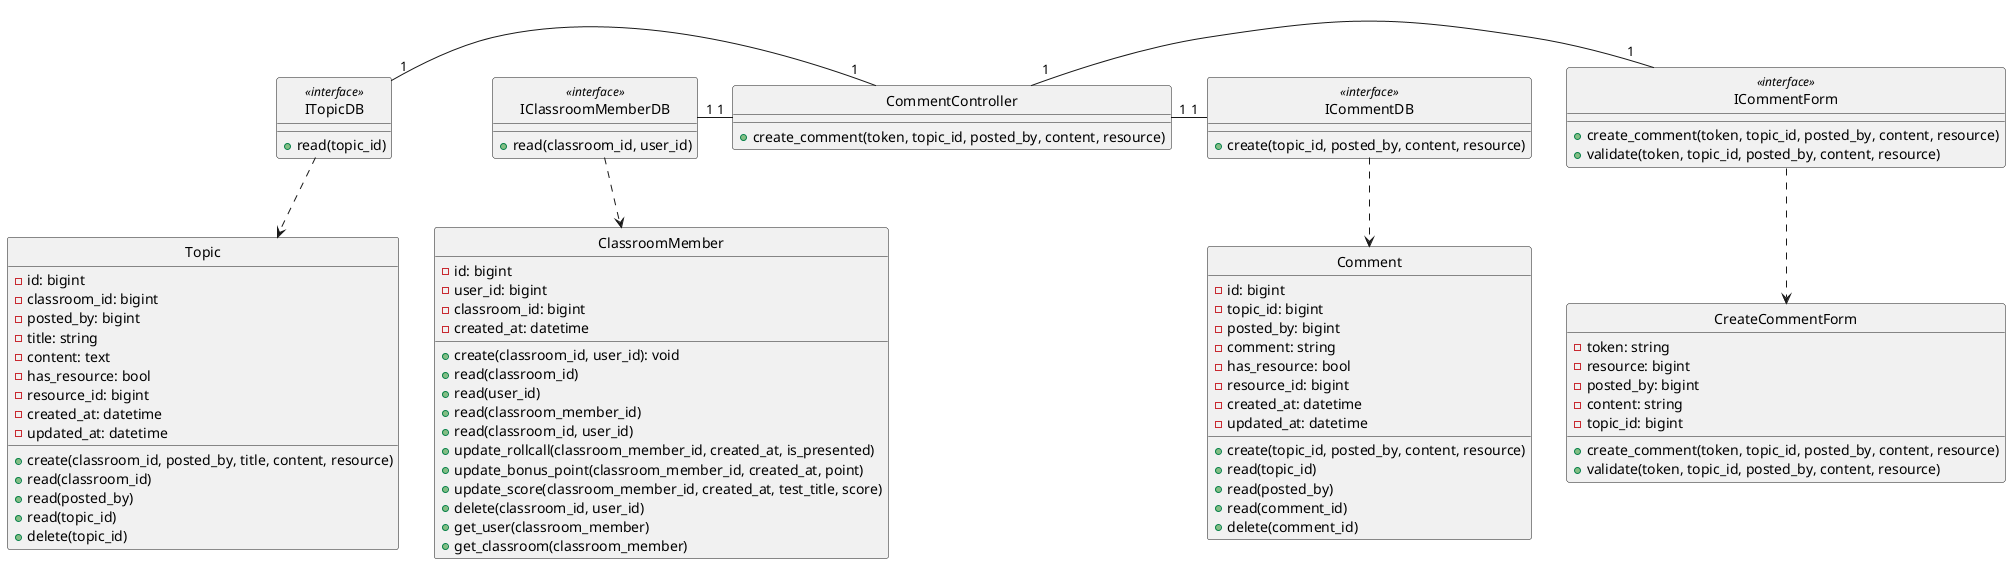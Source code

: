 @startuml createComment

class CreateCommentForm {
    - token: string
    - resource: bigint
    - posted_by: bigint
    - content: string
    - topic_id: bigint

    + create_comment(token, topic_id, posted_by, content, resource)
    + validate(token, topic_id, posted_by, content, resource)
}

class ICommentForm <<interface>> {
    + create_comment(token, topic_id, posted_by, content, resource)
    + validate(token, topic_id, posted_by, content, resource)
}

class CommentController {
    + create_comment(token, topic_id, posted_by, content, resource)
}

class ClassroomMember {
    - id: bigint
    - user_id: bigint
    - classroom_id: bigint
    - created_at: datetime

    + create(classroom_id, user_id): void
    + read(classroom_id)
    + read(user_id)
    + read(classroom_member_id)
    + read(classroom_id, user_id)
    + update_rollcall(classroom_member_id, created_at, is_presented)
    + update_bonus_point(classroom_member_id, created_at, point)
    + update_score(classroom_member_id, created_at, test_title, score)
    + delete(classroom_id, user_id)
    + get_user(classroom_member)
    + get_classroom(classroom_member)
}

class IClassroomMemberDB <<interface>> {
    + read(classroom_id, user_id)
}


class Topic {
    - id: bigint
    - classroom_id: bigint
    - posted_by: bigint
    - title: string
    - content: text
    - has_resource: bool
    - resource_id: bigint
    - created_at: datetime
    - updated_at: datetime

    + create(classroom_id, posted_by, title, content, resource)
    + read(classroom_id)
    + read(posted_by)
    + read(topic_id)
    + delete(topic_id)
}

class ITopicDB <<interface>> {
    + read(topic_id)
}


class Comment {
    - id: bigint
    - topic_id: bigint
    - posted_by: bigint
    - comment: string
    - has_resource: bool
    - resource_id: bigint
    - created_at: datetime
    - updated_at: datetime

    + create(topic_id, posted_by, content, resource)
    + read(topic_id)
    + read(posted_by)
    + read(comment_id)
    + delete(comment_id)
}

class ICommentDB <<interface>> {
    + create(topic_id, posted_by, content, resource)
}

hide CreateCommentForm circle
hide ICommentForm <<interface>> circle
hide CommentController circle
hide IClassroomMemberDB <<interface>> circle
hide ClassroomMember circle
hide ITopicDB <<interface>> circle
hide Topic circle 
hide ICommentDB <<interface>> circle
hide Comment circle 


ICommentForm .down.> CreateCommentForm
IClassroomMemberDB .down.> ClassroomMember
ITopicDB .down.> Topic
ICommentDB .down.> Comment
ICommentForm "1"-left-"1" CommentController
CommentController "1"-left-"1" IClassroomMemberDB
CommentController "1"-left-"1" ITopicDB
CommentController "1"-right-"1" ICommentDB


@enduml
